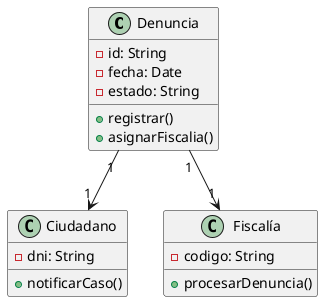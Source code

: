 @startuml
class Denuncia {
  -id: String
  -fecha: Date
  -estado: String
  +registrar()
  +asignarFiscalia()
}

class Ciudadano {
  -dni: String
  +notificarCaso()
}

class Fiscalía {
  -codigo: String
  +procesarDenuncia()
}

Denuncia "1" --> "1" Ciudadano
Denuncia "1" --> "1" Fiscalía
@enduml